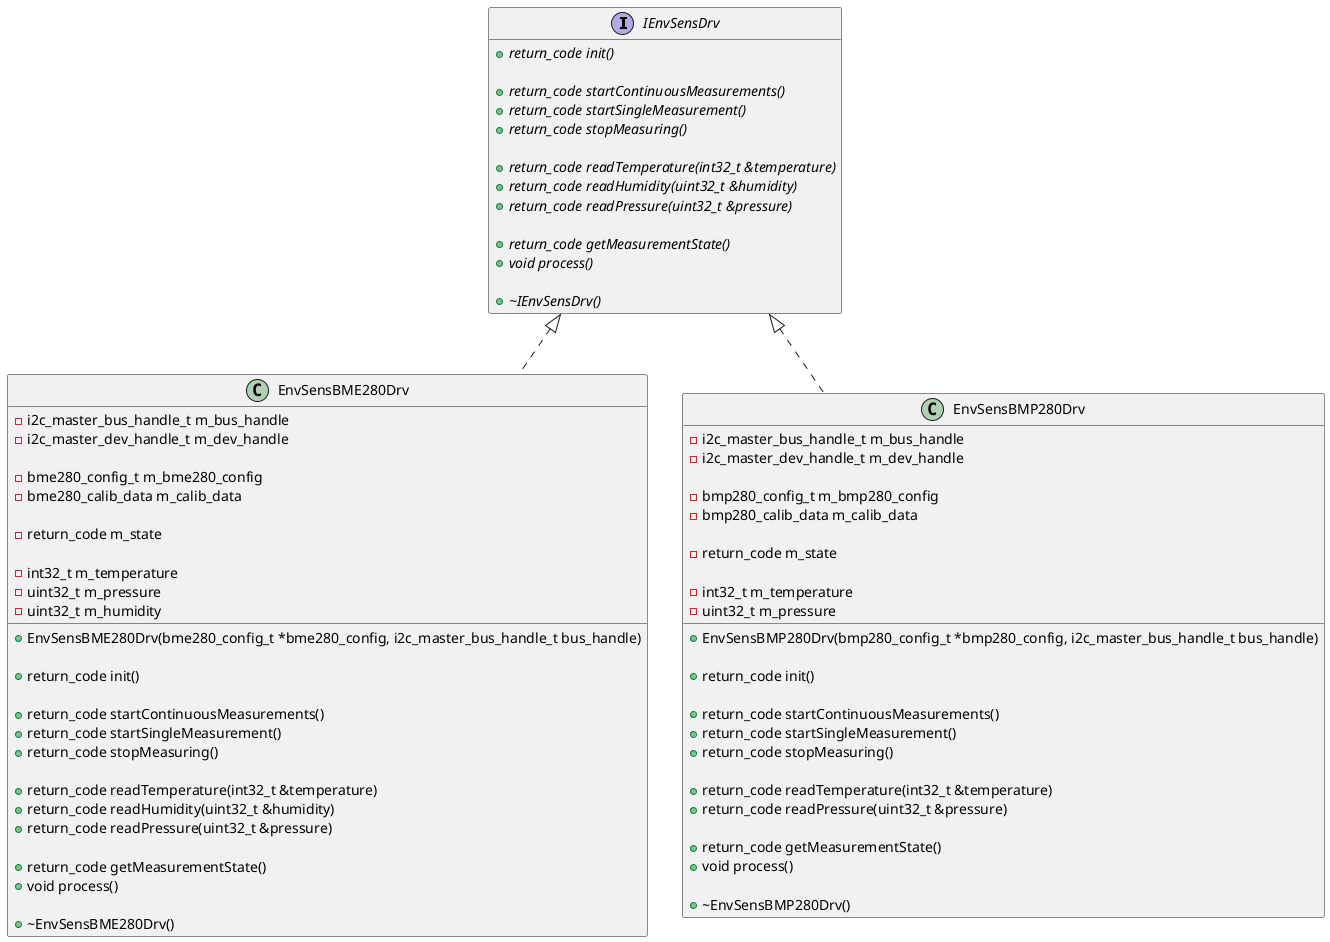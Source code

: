 @startuml env_sens_class_diagram

interface IEnvSensDrv
{
    + {abstract} return_code init()

    + {abstract} return_code startContinuousMeasurements()
    + {abstract} return_code startSingleMeasurement()
    + {abstract} return_code stopMeasuring()

    + {abstract} return_code readTemperature(int32_t &temperature)
    + {abstract} return_code readHumidity(uint32_t &humidity)
    + {abstract} return_code readPressure(uint32_t &pressure)

    + {abstract} return_code getMeasurementState()
    + {abstract} void process()

    + {abstract} ~IEnvSensDrv()
}

class EnvSensBME280Drv implements IEnvSensDrv
{
    -i2c_master_bus_handle_t m_bus_handle
    -i2c_master_dev_handle_t m_dev_handle

    -bme280_config_t m_bme280_config
    -bme280_calib_data m_calib_data

    -return_code m_state

    -int32_t m_temperature
    -uint32_t m_pressure
    -uint32_t m_humidity

    +EnvSensBME280Drv(bme280_config_t *bme280_config, i2c_master_bus_handle_t bus_handle)

    +return_code init()

    +return_code startContinuousMeasurements()
    +return_code startSingleMeasurement()
    +return_code stopMeasuring()

    +return_code readTemperature(int32_t &temperature)
    +return_code readHumidity(uint32_t &humidity)
    +return_code readPressure(uint32_t &pressure)

    +return_code getMeasurementState()
    +void process()

    +~EnvSensBME280Drv()
}

class EnvSensBMP280Drv implements IEnvSensDrv
{
    -i2c_master_bus_handle_t m_bus_handle
    -i2c_master_dev_handle_t m_dev_handle

    -bmp280_config_t m_bmp280_config
    -bmp280_calib_data m_calib_data

    -return_code m_state

    -int32_t m_temperature
    -uint32_t m_pressure

    +EnvSensBMP280Drv(bmp280_config_t *bmp280_config, i2c_master_bus_handle_t bus_handle)

    +return_code init()

    +return_code startContinuousMeasurements()
    +return_code startSingleMeasurement()
    +return_code stopMeasuring()

    +return_code readTemperature(int32_t &temperature)
    +return_code readPressure(uint32_t &pressure)

    +return_code getMeasurementState()
    +void process()

    +~EnvSensBMP280Drv()
}

hide IEnvSensDrv fields

@enduml